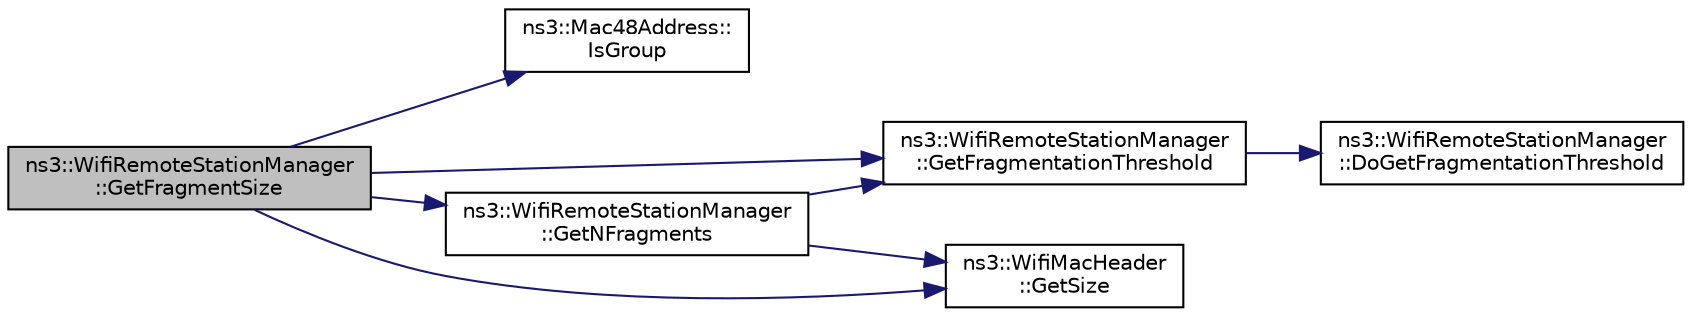 digraph "ns3::WifiRemoteStationManager::GetFragmentSize"
{
  edge [fontname="Helvetica",fontsize="10",labelfontname="Helvetica",labelfontsize="10"];
  node [fontname="Helvetica",fontsize="10",shape=record];
  rankdir="LR";
  Node1 [label="ns3::WifiRemoteStationManager\l::GetFragmentSize",height=0.2,width=0.4,color="black", fillcolor="grey75", style="filled", fontcolor="black"];
  Node1 -> Node2 [color="midnightblue",fontsize="10",style="solid"];
  Node2 [label="ns3::Mac48Address::\lIsGroup",height=0.2,width=0.4,color="black", fillcolor="white", style="filled",URL="$db/dee/classns3_1_1Mac48Address.html#ae191b13b8ecd9d138c2301483ab826e8"];
  Node1 -> Node3 [color="midnightblue",fontsize="10",style="solid"];
  Node3 [label="ns3::WifiRemoteStationManager\l::GetNFragments",height=0.2,width=0.4,color="black", fillcolor="white", style="filled",URL="$d6/d65/classns3_1_1WifiRemoteStationManager.html#ad4066ed9b850369a473d3d93c871bb07"];
  Node3 -> Node4 [color="midnightblue",fontsize="10",style="solid"];
  Node4 [label="ns3::WifiRemoteStationManager\l::GetFragmentationThreshold",height=0.2,width=0.4,color="black", fillcolor="white", style="filled",URL="$d6/d65/classns3_1_1WifiRemoteStationManager.html#abad06c4d54951902f7ec20d26e3b4a98"];
  Node4 -> Node5 [color="midnightblue",fontsize="10",style="solid"];
  Node5 [label="ns3::WifiRemoteStationManager\l::DoGetFragmentationThreshold",height=0.2,width=0.4,color="black", fillcolor="white", style="filled",URL="$d6/d65/classns3_1_1WifiRemoteStationManager.html#adc62f6f62cbcd9b67913eeb775d3e554"];
  Node3 -> Node6 [color="midnightblue",fontsize="10",style="solid"];
  Node6 [label="ns3::WifiMacHeader\l::GetSize",height=0.2,width=0.4,color="black", fillcolor="white", style="filled",URL="$d2/d9b/classns3_1_1WifiMacHeader.html#ac9bc562c4b257b464c96cfdf7d7becdf"];
  Node1 -> Node4 [color="midnightblue",fontsize="10",style="solid"];
  Node1 -> Node6 [color="midnightblue",fontsize="10",style="solid"];
}
